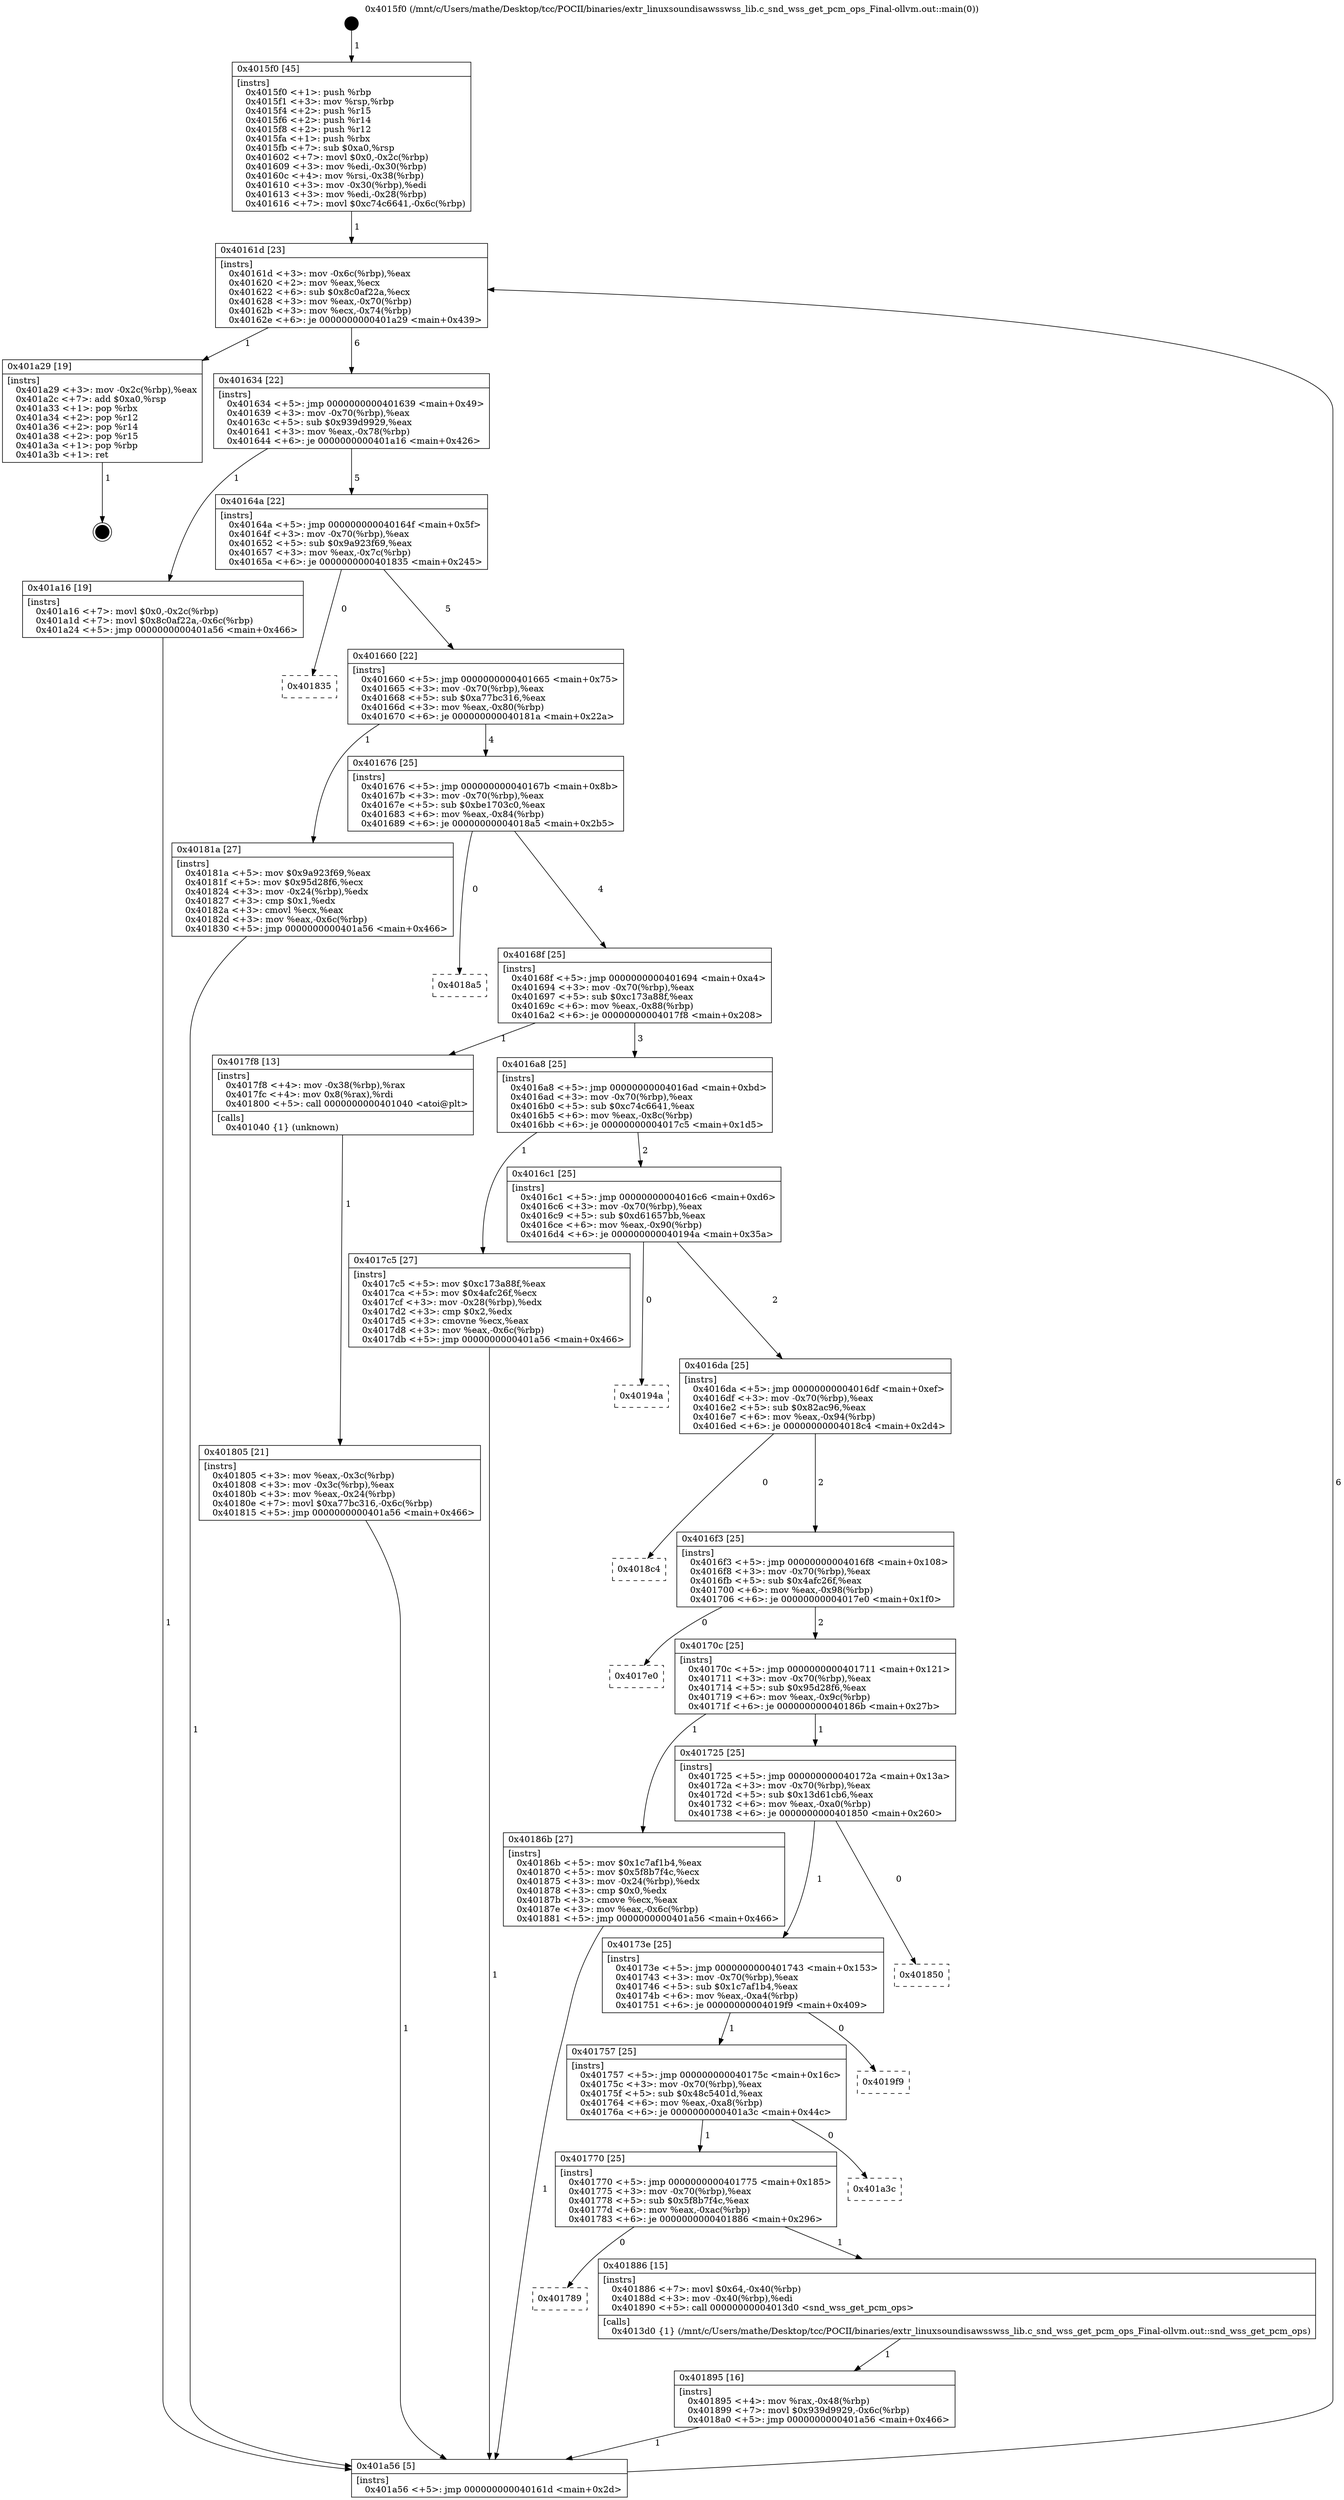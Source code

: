 digraph "0x4015f0" {
  label = "0x4015f0 (/mnt/c/Users/mathe/Desktop/tcc/POCII/binaries/extr_linuxsoundisawsswss_lib.c_snd_wss_get_pcm_ops_Final-ollvm.out::main(0))"
  labelloc = "t"
  node[shape=record]

  Entry [label="",width=0.3,height=0.3,shape=circle,fillcolor=black,style=filled]
  "0x40161d" [label="{
     0x40161d [23]\l
     | [instrs]\l
     &nbsp;&nbsp;0x40161d \<+3\>: mov -0x6c(%rbp),%eax\l
     &nbsp;&nbsp;0x401620 \<+2\>: mov %eax,%ecx\l
     &nbsp;&nbsp;0x401622 \<+6\>: sub $0x8c0af22a,%ecx\l
     &nbsp;&nbsp;0x401628 \<+3\>: mov %eax,-0x70(%rbp)\l
     &nbsp;&nbsp;0x40162b \<+3\>: mov %ecx,-0x74(%rbp)\l
     &nbsp;&nbsp;0x40162e \<+6\>: je 0000000000401a29 \<main+0x439\>\l
  }"]
  "0x401a29" [label="{
     0x401a29 [19]\l
     | [instrs]\l
     &nbsp;&nbsp;0x401a29 \<+3\>: mov -0x2c(%rbp),%eax\l
     &nbsp;&nbsp;0x401a2c \<+7\>: add $0xa0,%rsp\l
     &nbsp;&nbsp;0x401a33 \<+1\>: pop %rbx\l
     &nbsp;&nbsp;0x401a34 \<+2\>: pop %r12\l
     &nbsp;&nbsp;0x401a36 \<+2\>: pop %r14\l
     &nbsp;&nbsp;0x401a38 \<+2\>: pop %r15\l
     &nbsp;&nbsp;0x401a3a \<+1\>: pop %rbp\l
     &nbsp;&nbsp;0x401a3b \<+1\>: ret\l
  }"]
  "0x401634" [label="{
     0x401634 [22]\l
     | [instrs]\l
     &nbsp;&nbsp;0x401634 \<+5\>: jmp 0000000000401639 \<main+0x49\>\l
     &nbsp;&nbsp;0x401639 \<+3\>: mov -0x70(%rbp),%eax\l
     &nbsp;&nbsp;0x40163c \<+5\>: sub $0x939d9929,%eax\l
     &nbsp;&nbsp;0x401641 \<+3\>: mov %eax,-0x78(%rbp)\l
     &nbsp;&nbsp;0x401644 \<+6\>: je 0000000000401a16 \<main+0x426\>\l
  }"]
  Exit [label="",width=0.3,height=0.3,shape=circle,fillcolor=black,style=filled,peripheries=2]
  "0x401a16" [label="{
     0x401a16 [19]\l
     | [instrs]\l
     &nbsp;&nbsp;0x401a16 \<+7\>: movl $0x0,-0x2c(%rbp)\l
     &nbsp;&nbsp;0x401a1d \<+7\>: movl $0x8c0af22a,-0x6c(%rbp)\l
     &nbsp;&nbsp;0x401a24 \<+5\>: jmp 0000000000401a56 \<main+0x466\>\l
  }"]
  "0x40164a" [label="{
     0x40164a [22]\l
     | [instrs]\l
     &nbsp;&nbsp;0x40164a \<+5\>: jmp 000000000040164f \<main+0x5f\>\l
     &nbsp;&nbsp;0x40164f \<+3\>: mov -0x70(%rbp),%eax\l
     &nbsp;&nbsp;0x401652 \<+5\>: sub $0x9a923f69,%eax\l
     &nbsp;&nbsp;0x401657 \<+3\>: mov %eax,-0x7c(%rbp)\l
     &nbsp;&nbsp;0x40165a \<+6\>: je 0000000000401835 \<main+0x245\>\l
  }"]
  "0x401895" [label="{
     0x401895 [16]\l
     | [instrs]\l
     &nbsp;&nbsp;0x401895 \<+4\>: mov %rax,-0x48(%rbp)\l
     &nbsp;&nbsp;0x401899 \<+7\>: movl $0x939d9929,-0x6c(%rbp)\l
     &nbsp;&nbsp;0x4018a0 \<+5\>: jmp 0000000000401a56 \<main+0x466\>\l
  }"]
  "0x401835" [label="{
     0x401835\l
  }", style=dashed]
  "0x401660" [label="{
     0x401660 [22]\l
     | [instrs]\l
     &nbsp;&nbsp;0x401660 \<+5\>: jmp 0000000000401665 \<main+0x75\>\l
     &nbsp;&nbsp;0x401665 \<+3\>: mov -0x70(%rbp),%eax\l
     &nbsp;&nbsp;0x401668 \<+5\>: sub $0xa77bc316,%eax\l
     &nbsp;&nbsp;0x40166d \<+3\>: mov %eax,-0x80(%rbp)\l
     &nbsp;&nbsp;0x401670 \<+6\>: je 000000000040181a \<main+0x22a\>\l
  }"]
  "0x401789" [label="{
     0x401789\l
  }", style=dashed]
  "0x40181a" [label="{
     0x40181a [27]\l
     | [instrs]\l
     &nbsp;&nbsp;0x40181a \<+5\>: mov $0x9a923f69,%eax\l
     &nbsp;&nbsp;0x40181f \<+5\>: mov $0x95d28f6,%ecx\l
     &nbsp;&nbsp;0x401824 \<+3\>: mov -0x24(%rbp),%edx\l
     &nbsp;&nbsp;0x401827 \<+3\>: cmp $0x1,%edx\l
     &nbsp;&nbsp;0x40182a \<+3\>: cmovl %ecx,%eax\l
     &nbsp;&nbsp;0x40182d \<+3\>: mov %eax,-0x6c(%rbp)\l
     &nbsp;&nbsp;0x401830 \<+5\>: jmp 0000000000401a56 \<main+0x466\>\l
  }"]
  "0x401676" [label="{
     0x401676 [25]\l
     | [instrs]\l
     &nbsp;&nbsp;0x401676 \<+5\>: jmp 000000000040167b \<main+0x8b\>\l
     &nbsp;&nbsp;0x40167b \<+3\>: mov -0x70(%rbp),%eax\l
     &nbsp;&nbsp;0x40167e \<+5\>: sub $0xbe1703c0,%eax\l
     &nbsp;&nbsp;0x401683 \<+6\>: mov %eax,-0x84(%rbp)\l
     &nbsp;&nbsp;0x401689 \<+6\>: je 00000000004018a5 \<main+0x2b5\>\l
  }"]
  "0x401886" [label="{
     0x401886 [15]\l
     | [instrs]\l
     &nbsp;&nbsp;0x401886 \<+7\>: movl $0x64,-0x40(%rbp)\l
     &nbsp;&nbsp;0x40188d \<+3\>: mov -0x40(%rbp),%edi\l
     &nbsp;&nbsp;0x401890 \<+5\>: call 00000000004013d0 \<snd_wss_get_pcm_ops\>\l
     | [calls]\l
     &nbsp;&nbsp;0x4013d0 \{1\} (/mnt/c/Users/mathe/Desktop/tcc/POCII/binaries/extr_linuxsoundisawsswss_lib.c_snd_wss_get_pcm_ops_Final-ollvm.out::snd_wss_get_pcm_ops)\l
  }"]
  "0x4018a5" [label="{
     0x4018a5\l
  }", style=dashed]
  "0x40168f" [label="{
     0x40168f [25]\l
     | [instrs]\l
     &nbsp;&nbsp;0x40168f \<+5\>: jmp 0000000000401694 \<main+0xa4\>\l
     &nbsp;&nbsp;0x401694 \<+3\>: mov -0x70(%rbp),%eax\l
     &nbsp;&nbsp;0x401697 \<+5\>: sub $0xc173a88f,%eax\l
     &nbsp;&nbsp;0x40169c \<+6\>: mov %eax,-0x88(%rbp)\l
     &nbsp;&nbsp;0x4016a2 \<+6\>: je 00000000004017f8 \<main+0x208\>\l
  }"]
  "0x401770" [label="{
     0x401770 [25]\l
     | [instrs]\l
     &nbsp;&nbsp;0x401770 \<+5\>: jmp 0000000000401775 \<main+0x185\>\l
     &nbsp;&nbsp;0x401775 \<+3\>: mov -0x70(%rbp),%eax\l
     &nbsp;&nbsp;0x401778 \<+5\>: sub $0x5f8b7f4c,%eax\l
     &nbsp;&nbsp;0x40177d \<+6\>: mov %eax,-0xac(%rbp)\l
     &nbsp;&nbsp;0x401783 \<+6\>: je 0000000000401886 \<main+0x296\>\l
  }"]
  "0x4017f8" [label="{
     0x4017f8 [13]\l
     | [instrs]\l
     &nbsp;&nbsp;0x4017f8 \<+4\>: mov -0x38(%rbp),%rax\l
     &nbsp;&nbsp;0x4017fc \<+4\>: mov 0x8(%rax),%rdi\l
     &nbsp;&nbsp;0x401800 \<+5\>: call 0000000000401040 \<atoi@plt\>\l
     | [calls]\l
     &nbsp;&nbsp;0x401040 \{1\} (unknown)\l
  }"]
  "0x4016a8" [label="{
     0x4016a8 [25]\l
     | [instrs]\l
     &nbsp;&nbsp;0x4016a8 \<+5\>: jmp 00000000004016ad \<main+0xbd\>\l
     &nbsp;&nbsp;0x4016ad \<+3\>: mov -0x70(%rbp),%eax\l
     &nbsp;&nbsp;0x4016b0 \<+5\>: sub $0xc74c6641,%eax\l
     &nbsp;&nbsp;0x4016b5 \<+6\>: mov %eax,-0x8c(%rbp)\l
     &nbsp;&nbsp;0x4016bb \<+6\>: je 00000000004017c5 \<main+0x1d5\>\l
  }"]
  "0x401a3c" [label="{
     0x401a3c\l
  }", style=dashed]
  "0x4017c5" [label="{
     0x4017c5 [27]\l
     | [instrs]\l
     &nbsp;&nbsp;0x4017c5 \<+5\>: mov $0xc173a88f,%eax\l
     &nbsp;&nbsp;0x4017ca \<+5\>: mov $0x4afc26f,%ecx\l
     &nbsp;&nbsp;0x4017cf \<+3\>: mov -0x28(%rbp),%edx\l
     &nbsp;&nbsp;0x4017d2 \<+3\>: cmp $0x2,%edx\l
     &nbsp;&nbsp;0x4017d5 \<+3\>: cmovne %ecx,%eax\l
     &nbsp;&nbsp;0x4017d8 \<+3\>: mov %eax,-0x6c(%rbp)\l
     &nbsp;&nbsp;0x4017db \<+5\>: jmp 0000000000401a56 \<main+0x466\>\l
  }"]
  "0x4016c1" [label="{
     0x4016c1 [25]\l
     | [instrs]\l
     &nbsp;&nbsp;0x4016c1 \<+5\>: jmp 00000000004016c6 \<main+0xd6\>\l
     &nbsp;&nbsp;0x4016c6 \<+3\>: mov -0x70(%rbp),%eax\l
     &nbsp;&nbsp;0x4016c9 \<+5\>: sub $0xd61657bb,%eax\l
     &nbsp;&nbsp;0x4016ce \<+6\>: mov %eax,-0x90(%rbp)\l
     &nbsp;&nbsp;0x4016d4 \<+6\>: je 000000000040194a \<main+0x35a\>\l
  }"]
  "0x401a56" [label="{
     0x401a56 [5]\l
     | [instrs]\l
     &nbsp;&nbsp;0x401a56 \<+5\>: jmp 000000000040161d \<main+0x2d\>\l
  }"]
  "0x4015f0" [label="{
     0x4015f0 [45]\l
     | [instrs]\l
     &nbsp;&nbsp;0x4015f0 \<+1\>: push %rbp\l
     &nbsp;&nbsp;0x4015f1 \<+3\>: mov %rsp,%rbp\l
     &nbsp;&nbsp;0x4015f4 \<+2\>: push %r15\l
     &nbsp;&nbsp;0x4015f6 \<+2\>: push %r14\l
     &nbsp;&nbsp;0x4015f8 \<+2\>: push %r12\l
     &nbsp;&nbsp;0x4015fa \<+1\>: push %rbx\l
     &nbsp;&nbsp;0x4015fb \<+7\>: sub $0xa0,%rsp\l
     &nbsp;&nbsp;0x401602 \<+7\>: movl $0x0,-0x2c(%rbp)\l
     &nbsp;&nbsp;0x401609 \<+3\>: mov %edi,-0x30(%rbp)\l
     &nbsp;&nbsp;0x40160c \<+4\>: mov %rsi,-0x38(%rbp)\l
     &nbsp;&nbsp;0x401610 \<+3\>: mov -0x30(%rbp),%edi\l
     &nbsp;&nbsp;0x401613 \<+3\>: mov %edi,-0x28(%rbp)\l
     &nbsp;&nbsp;0x401616 \<+7\>: movl $0xc74c6641,-0x6c(%rbp)\l
  }"]
  "0x401805" [label="{
     0x401805 [21]\l
     | [instrs]\l
     &nbsp;&nbsp;0x401805 \<+3\>: mov %eax,-0x3c(%rbp)\l
     &nbsp;&nbsp;0x401808 \<+3\>: mov -0x3c(%rbp),%eax\l
     &nbsp;&nbsp;0x40180b \<+3\>: mov %eax,-0x24(%rbp)\l
     &nbsp;&nbsp;0x40180e \<+7\>: movl $0xa77bc316,-0x6c(%rbp)\l
     &nbsp;&nbsp;0x401815 \<+5\>: jmp 0000000000401a56 \<main+0x466\>\l
  }"]
  "0x401757" [label="{
     0x401757 [25]\l
     | [instrs]\l
     &nbsp;&nbsp;0x401757 \<+5\>: jmp 000000000040175c \<main+0x16c\>\l
     &nbsp;&nbsp;0x40175c \<+3\>: mov -0x70(%rbp),%eax\l
     &nbsp;&nbsp;0x40175f \<+5\>: sub $0x48c5401d,%eax\l
     &nbsp;&nbsp;0x401764 \<+6\>: mov %eax,-0xa8(%rbp)\l
     &nbsp;&nbsp;0x40176a \<+6\>: je 0000000000401a3c \<main+0x44c\>\l
  }"]
  "0x40194a" [label="{
     0x40194a\l
  }", style=dashed]
  "0x4016da" [label="{
     0x4016da [25]\l
     | [instrs]\l
     &nbsp;&nbsp;0x4016da \<+5\>: jmp 00000000004016df \<main+0xef\>\l
     &nbsp;&nbsp;0x4016df \<+3\>: mov -0x70(%rbp),%eax\l
     &nbsp;&nbsp;0x4016e2 \<+5\>: sub $0x82ac96,%eax\l
     &nbsp;&nbsp;0x4016e7 \<+6\>: mov %eax,-0x94(%rbp)\l
     &nbsp;&nbsp;0x4016ed \<+6\>: je 00000000004018c4 \<main+0x2d4\>\l
  }"]
  "0x4019f9" [label="{
     0x4019f9\l
  }", style=dashed]
  "0x4018c4" [label="{
     0x4018c4\l
  }", style=dashed]
  "0x4016f3" [label="{
     0x4016f3 [25]\l
     | [instrs]\l
     &nbsp;&nbsp;0x4016f3 \<+5\>: jmp 00000000004016f8 \<main+0x108\>\l
     &nbsp;&nbsp;0x4016f8 \<+3\>: mov -0x70(%rbp),%eax\l
     &nbsp;&nbsp;0x4016fb \<+5\>: sub $0x4afc26f,%eax\l
     &nbsp;&nbsp;0x401700 \<+6\>: mov %eax,-0x98(%rbp)\l
     &nbsp;&nbsp;0x401706 \<+6\>: je 00000000004017e0 \<main+0x1f0\>\l
  }"]
  "0x40173e" [label="{
     0x40173e [25]\l
     | [instrs]\l
     &nbsp;&nbsp;0x40173e \<+5\>: jmp 0000000000401743 \<main+0x153\>\l
     &nbsp;&nbsp;0x401743 \<+3\>: mov -0x70(%rbp),%eax\l
     &nbsp;&nbsp;0x401746 \<+5\>: sub $0x1c7af1b4,%eax\l
     &nbsp;&nbsp;0x40174b \<+6\>: mov %eax,-0xa4(%rbp)\l
     &nbsp;&nbsp;0x401751 \<+6\>: je 00000000004019f9 \<main+0x409\>\l
  }"]
  "0x4017e0" [label="{
     0x4017e0\l
  }", style=dashed]
  "0x40170c" [label="{
     0x40170c [25]\l
     | [instrs]\l
     &nbsp;&nbsp;0x40170c \<+5\>: jmp 0000000000401711 \<main+0x121\>\l
     &nbsp;&nbsp;0x401711 \<+3\>: mov -0x70(%rbp),%eax\l
     &nbsp;&nbsp;0x401714 \<+5\>: sub $0x95d28f6,%eax\l
     &nbsp;&nbsp;0x401719 \<+6\>: mov %eax,-0x9c(%rbp)\l
     &nbsp;&nbsp;0x40171f \<+6\>: je 000000000040186b \<main+0x27b\>\l
  }"]
  "0x401850" [label="{
     0x401850\l
  }", style=dashed]
  "0x40186b" [label="{
     0x40186b [27]\l
     | [instrs]\l
     &nbsp;&nbsp;0x40186b \<+5\>: mov $0x1c7af1b4,%eax\l
     &nbsp;&nbsp;0x401870 \<+5\>: mov $0x5f8b7f4c,%ecx\l
     &nbsp;&nbsp;0x401875 \<+3\>: mov -0x24(%rbp),%edx\l
     &nbsp;&nbsp;0x401878 \<+3\>: cmp $0x0,%edx\l
     &nbsp;&nbsp;0x40187b \<+3\>: cmove %ecx,%eax\l
     &nbsp;&nbsp;0x40187e \<+3\>: mov %eax,-0x6c(%rbp)\l
     &nbsp;&nbsp;0x401881 \<+5\>: jmp 0000000000401a56 \<main+0x466\>\l
  }"]
  "0x401725" [label="{
     0x401725 [25]\l
     | [instrs]\l
     &nbsp;&nbsp;0x401725 \<+5\>: jmp 000000000040172a \<main+0x13a\>\l
     &nbsp;&nbsp;0x40172a \<+3\>: mov -0x70(%rbp),%eax\l
     &nbsp;&nbsp;0x40172d \<+5\>: sub $0x13d61cb6,%eax\l
     &nbsp;&nbsp;0x401732 \<+6\>: mov %eax,-0xa0(%rbp)\l
     &nbsp;&nbsp;0x401738 \<+6\>: je 0000000000401850 \<main+0x260\>\l
  }"]
  Entry -> "0x4015f0" [label=" 1"]
  "0x40161d" -> "0x401a29" [label=" 1"]
  "0x40161d" -> "0x401634" [label=" 6"]
  "0x401a29" -> Exit [label=" 1"]
  "0x401634" -> "0x401a16" [label=" 1"]
  "0x401634" -> "0x40164a" [label=" 5"]
  "0x401a16" -> "0x401a56" [label=" 1"]
  "0x40164a" -> "0x401835" [label=" 0"]
  "0x40164a" -> "0x401660" [label=" 5"]
  "0x401895" -> "0x401a56" [label=" 1"]
  "0x401660" -> "0x40181a" [label=" 1"]
  "0x401660" -> "0x401676" [label=" 4"]
  "0x401886" -> "0x401895" [label=" 1"]
  "0x401676" -> "0x4018a5" [label=" 0"]
  "0x401676" -> "0x40168f" [label=" 4"]
  "0x401770" -> "0x401789" [label=" 0"]
  "0x40168f" -> "0x4017f8" [label=" 1"]
  "0x40168f" -> "0x4016a8" [label=" 3"]
  "0x401770" -> "0x401886" [label=" 1"]
  "0x4016a8" -> "0x4017c5" [label=" 1"]
  "0x4016a8" -> "0x4016c1" [label=" 2"]
  "0x4017c5" -> "0x401a56" [label=" 1"]
  "0x4015f0" -> "0x40161d" [label=" 1"]
  "0x401a56" -> "0x40161d" [label=" 6"]
  "0x4017f8" -> "0x401805" [label=" 1"]
  "0x401805" -> "0x401a56" [label=" 1"]
  "0x40181a" -> "0x401a56" [label=" 1"]
  "0x401757" -> "0x401770" [label=" 1"]
  "0x4016c1" -> "0x40194a" [label=" 0"]
  "0x4016c1" -> "0x4016da" [label=" 2"]
  "0x401757" -> "0x401a3c" [label=" 0"]
  "0x4016da" -> "0x4018c4" [label=" 0"]
  "0x4016da" -> "0x4016f3" [label=" 2"]
  "0x40173e" -> "0x401757" [label=" 1"]
  "0x4016f3" -> "0x4017e0" [label=" 0"]
  "0x4016f3" -> "0x40170c" [label=" 2"]
  "0x40173e" -> "0x4019f9" [label=" 0"]
  "0x40170c" -> "0x40186b" [label=" 1"]
  "0x40170c" -> "0x401725" [label=" 1"]
  "0x40186b" -> "0x401a56" [label=" 1"]
  "0x401725" -> "0x40173e" [label=" 1"]
  "0x401725" -> "0x401850" [label=" 0"]
}
